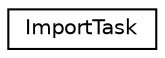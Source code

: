 digraph "Graphical Class Hierarchy"
{
 // INTERACTIVE_SVG=YES
 // LATEX_PDF_SIZE
  edge [fontname="Helvetica",fontsize="10",labelfontname="Helvetica",labelfontsize="10"];
  node [fontname="Helvetica",fontsize="10",shape=record];
  rankdir="LR";
  Node0 [label="ImportTask",height=0.2,width=0.4,color="black", fillcolor="white", style="filled",URL="$class_import_task.html",tooltip=" "];
}
